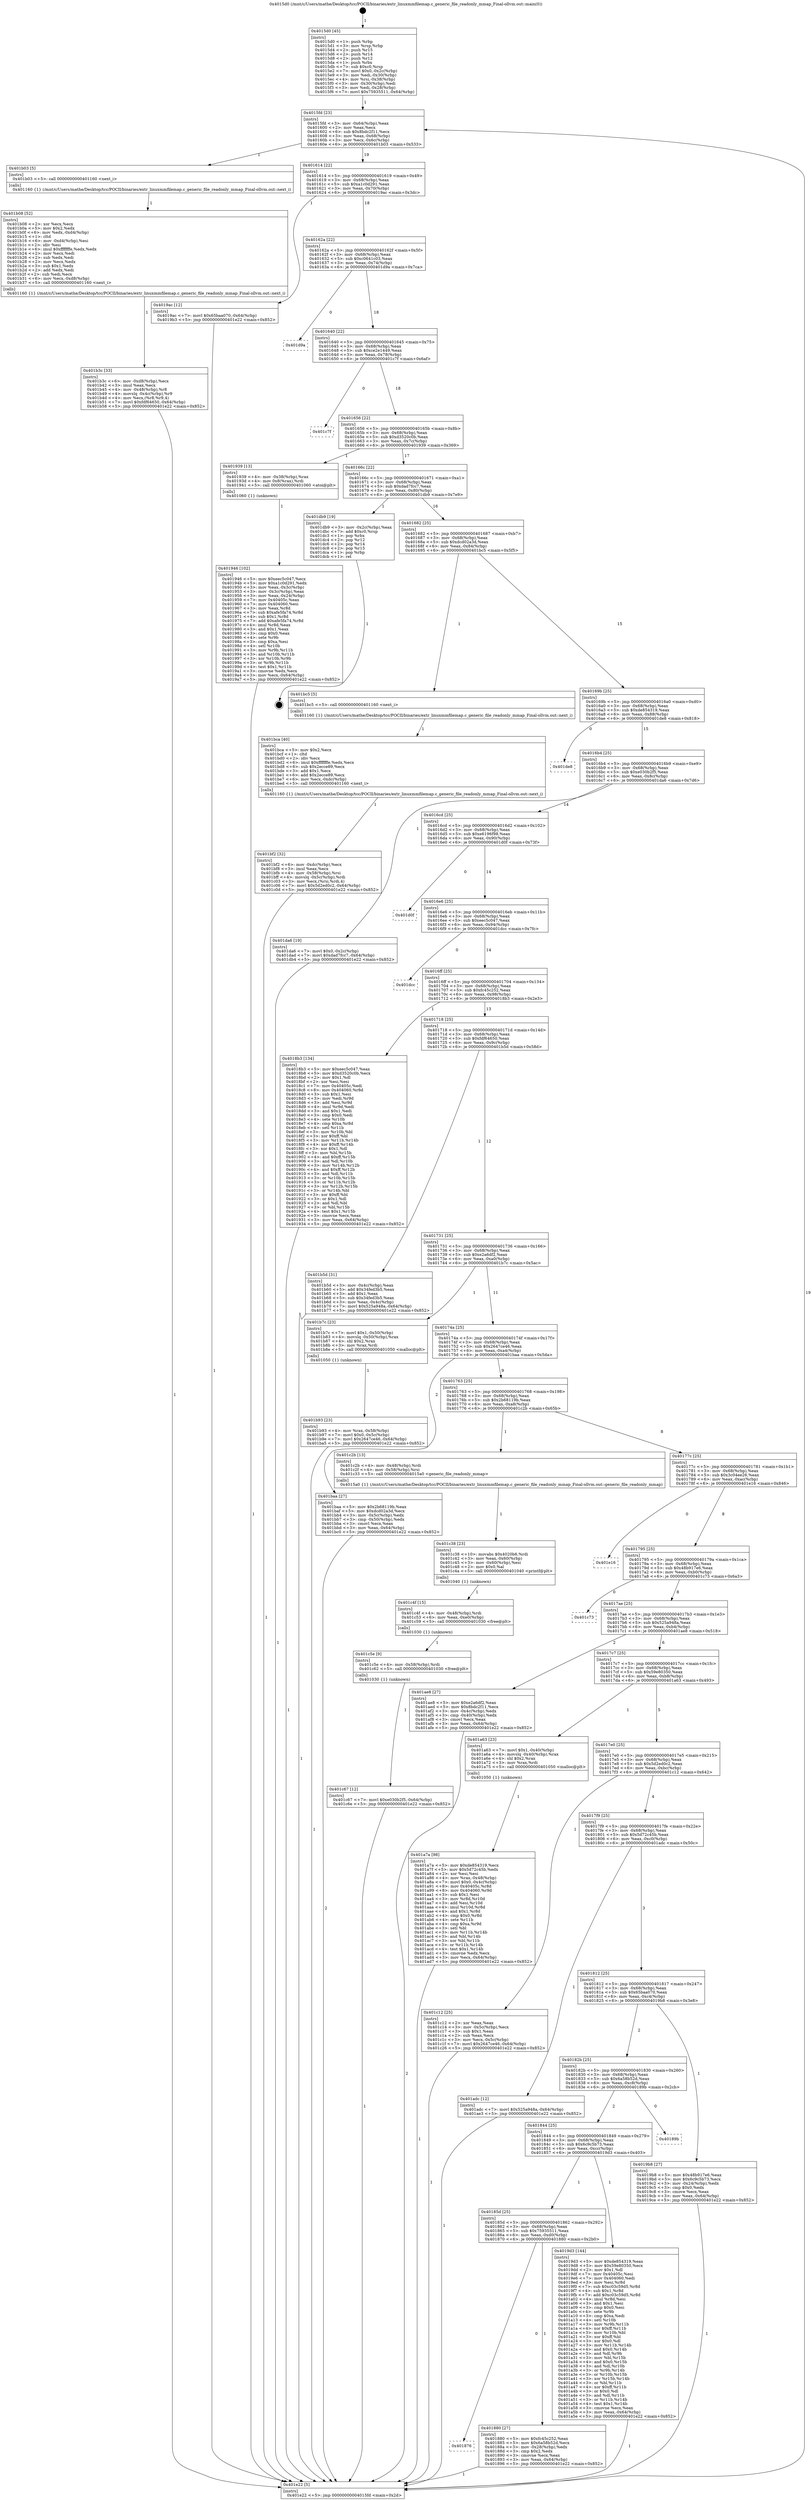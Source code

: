 digraph "0x4015d0" {
  label = "0x4015d0 (/mnt/c/Users/mathe/Desktop/tcc/POCII/binaries/extr_linuxmmfilemap.c_generic_file_readonly_mmap_Final-ollvm.out::main(0))"
  labelloc = "t"
  node[shape=record]

  Entry [label="",width=0.3,height=0.3,shape=circle,fillcolor=black,style=filled]
  "0x4015fd" [label="{
     0x4015fd [23]\l
     | [instrs]\l
     &nbsp;&nbsp;0x4015fd \<+3\>: mov -0x64(%rbp),%eax\l
     &nbsp;&nbsp;0x401600 \<+2\>: mov %eax,%ecx\l
     &nbsp;&nbsp;0x401602 \<+6\>: sub $0x8bdc2f11,%ecx\l
     &nbsp;&nbsp;0x401608 \<+3\>: mov %eax,-0x68(%rbp)\l
     &nbsp;&nbsp;0x40160b \<+3\>: mov %ecx,-0x6c(%rbp)\l
     &nbsp;&nbsp;0x40160e \<+6\>: je 0000000000401b03 \<main+0x533\>\l
  }"]
  "0x401b03" [label="{
     0x401b03 [5]\l
     | [instrs]\l
     &nbsp;&nbsp;0x401b03 \<+5\>: call 0000000000401160 \<next_i\>\l
     | [calls]\l
     &nbsp;&nbsp;0x401160 \{1\} (/mnt/c/Users/mathe/Desktop/tcc/POCII/binaries/extr_linuxmmfilemap.c_generic_file_readonly_mmap_Final-ollvm.out::next_i)\l
  }"]
  "0x401614" [label="{
     0x401614 [22]\l
     | [instrs]\l
     &nbsp;&nbsp;0x401614 \<+5\>: jmp 0000000000401619 \<main+0x49\>\l
     &nbsp;&nbsp;0x401619 \<+3\>: mov -0x68(%rbp),%eax\l
     &nbsp;&nbsp;0x40161c \<+5\>: sub $0xa1c0d291,%eax\l
     &nbsp;&nbsp;0x401621 \<+3\>: mov %eax,-0x70(%rbp)\l
     &nbsp;&nbsp;0x401624 \<+6\>: je 00000000004019ac \<main+0x3dc\>\l
  }"]
  Exit [label="",width=0.3,height=0.3,shape=circle,fillcolor=black,style=filled,peripheries=2]
  "0x4019ac" [label="{
     0x4019ac [12]\l
     | [instrs]\l
     &nbsp;&nbsp;0x4019ac \<+7\>: movl $0x65baa070,-0x64(%rbp)\l
     &nbsp;&nbsp;0x4019b3 \<+5\>: jmp 0000000000401e22 \<main+0x852\>\l
  }"]
  "0x40162a" [label="{
     0x40162a [22]\l
     | [instrs]\l
     &nbsp;&nbsp;0x40162a \<+5\>: jmp 000000000040162f \<main+0x5f\>\l
     &nbsp;&nbsp;0x40162f \<+3\>: mov -0x68(%rbp),%eax\l
     &nbsp;&nbsp;0x401632 \<+5\>: sub $0xc0641c03,%eax\l
     &nbsp;&nbsp;0x401637 \<+3\>: mov %eax,-0x74(%rbp)\l
     &nbsp;&nbsp;0x40163a \<+6\>: je 0000000000401d9a \<main+0x7ca\>\l
  }"]
  "0x401c67" [label="{
     0x401c67 [12]\l
     | [instrs]\l
     &nbsp;&nbsp;0x401c67 \<+7\>: movl $0xe030b2f5,-0x64(%rbp)\l
     &nbsp;&nbsp;0x401c6e \<+5\>: jmp 0000000000401e22 \<main+0x852\>\l
  }"]
  "0x401d9a" [label="{
     0x401d9a\l
  }", style=dashed]
  "0x401640" [label="{
     0x401640 [22]\l
     | [instrs]\l
     &nbsp;&nbsp;0x401640 \<+5\>: jmp 0000000000401645 \<main+0x75\>\l
     &nbsp;&nbsp;0x401645 \<+3\>: mov -0x68(%rbp),%eax\l
     &nbsp;&nbsp;0x401648 \<+5\>: sub $0xce2e1449,%eax\l
     &nbsp;&nbsp;0x40164d \<+3\>: mov %eax,-0x78(%rbp)\l
     &nbsp;&nbsp;0x401650 \<+6\>: je 0000000000401c7f \<main+0x6af\>\l
  }"]
  "0x401c5e" [label="{
     0x401c5e [9]\l
     | [instrs]\l
     &nbsp;&nbsp;0x401c5e \<+4\>: mov -0x58(%rbp),%rdi\l
     &nbsp;&nbsp;0x401c62 \<+5\>: call 0000000000401030 \<free@plt\>\l
     | [calls]\l
     &nbsp;&nbsp;0x401030 \{1\} (unknown)\l
  }"]
  "0x401c7f" [label="{
     0x401c7f\l
  }", style=dashed]
  "0x401656" [label="{
     0x401656 [22]\l
     | [instrs]\l
     &nbsp;&nbsp;0x401656 \<+5\>: jmp 000000000040165b \<main+0x8b\>\l
     &nbsp;&nbsp;0x40165b \<+3\>: mov -0x68(%rbp),%eax\l
     &nbsp;&nbsp;0x40165e \<+5\>: sub $0xd3520c0b,%eax\l
     &nbsp;&nbsp;0x401663 \<+3\>: mov %eax,-0x7c(%rbp)\l
     &nbsp;&nbsp;0x401666 \<+6\>: je 0000000000401939 \<main+0x369\>\l
  }"]
  "0x401c4f" [label="{
     0x401c4f [15]\l
     | [instrs]\l
     &nbsp;&nbsp;0x401c4f \<+4\>: mov -0x48(%rbp),%rdi\l
     &nbsp;&nbsp;0x401c53 \<+6\>: mov %eax,-0xe0(%rbp)\l
     &nbsp;&nbsp;0x401c59 \<+5\>: call 0000000000401030 \<free@plt\>\l
     | [calls]\l
     &nbsp;&nbsp;0x401030 \{1\} (unknown)\l
  }"]
  "0x401939" [label="{
     0x401939 [13]\l
     | [instrs]\l
     &nbsp;&nbsp;0x401939 \<+4\>: mov -0x38(%rbp),%rax\l
     &nbsp;&nbsp;0x40193d \<+4\>: mov 0x8(%rax),%rdi\l
     &nbsp;&nbsp;0x401941 \<+5\>: call 0000000000401060 \<atoi@plt\>\l
     | [calls]\l
     &nbsp;&nbsp;0x401060 \{1\} (unknown)\l
  }"]
  "0x40166c" [label="{
     0x40166c [22]\l
     | [instrs]\l
     &nbsp;&nbsp;0x40166c \<+5\>: jmp 0000000000401671 \<main+0xa1\>\l
     &nbsp;&nbsp;0x401671 \<+3\>: mov -0x68(%rbp),%eax\l
     &nbsp;&nbsp;0x401674 \<+5\>: sub $0xdad7fcc7,%eax\l
     &nbsp;&nbsp;0x401679 \<+3\>: mov %eax,-0x80(%rbp)\l
     &nbsp;&nbsp;0x40167c \<+6\>: je 0000000000401db9 \<main+0x7e9\>\l
  }"]
  "0x401c38" [label="{
     0x401c38 [23]\l
     | [instrs]\l
     &nbsp;&nbsp;0x401c38 \<+10\>: movabs $0x4020b6,%rdi\l
     &nbsp;&nbsp;0x401c42 \<+3\>: mov %eax,-0x60(%rbp)\l
     &nbsp;&nbsp;0x401c45 \<+3\>: mov -0x60(%rbp),%esi\l
     &nbsp;&nbsp;0x401c48 \<+2\>: mov $0x0,%al\l
     &nbsp;&nbsp;0x401c4a \<+5\>: call 0000000000401040 \<printf@plt\>\l
     | [calls]\l
     &nbsp;&nbsp;0x401040 \{1\} (unknown)\l
  }"]
  "0x401db9" [label="{
     0x401db9 [19]\l
     | [instrs]\l
     &nbsp;&nbsp;0x401db9 \<+3\>: mov -0x2c(%rbp),%eax\l
     &nbsp;&nbsp;0x401dbc \<+7\>: add $0xc0,%rsp\l
     &nbsp;&nbsp;0x401dc3 \<+1\>: pop %rbx\l
     &nbsp;&nbsp;0x401dc4 \<+2\>: pop %r12\l
     &nbsp;&nbsp;0x401dc6 \<+2\>: pop %r14\l
     &nbsp;&nbsp;0x401dc8 \<+2\>: pop %r15\l
     &nbsp;&nbsp;0x401dca \<+1\>: pop %rbp\l
     &nbsp;&nbsp;0x401dcb \<+1\>: ret\l
  }"]
  "0x401682" [label="{
     0x401682 [25]\l
     | [instrs]\l
     &nbsp;&nbsp;0x401682 \<+5\>: jmp 0000000000401687 \<main+0xb7\>\l
     &nbsp;&nbsp;0x401687 \<+3\>: mov -0x68(%rbp),%eax\l
     &nbsp;&nbsp;0x40168a \<+5\>: sub $0xdcd02a3d,%eax\l
     &nbsp;&nbsp;0x40168f \<+6\>: mov %eax,-0x84(%rbp)\l
     &nbsp;&nbsp;0x401695 \<+6\>: je 0000000000401bc5 \<main+0x5f5\>\l
  }"]
  "0x401bf2" [label="{
     0x401bf2 [32]\l
     | [instrs]\l
     &nbsp;&nbsp;0x401bf2 \<+6\>: mov -0xdc(%rbp),%ecx\l
     &nbsp;&nbsp;0x401bf8 \<+3\>: imul %eax,%ecx\l
     &nbsp;&nbsp;0x401bfb \<+4\>: mov -0x58(%rbp),%rsi\l
     &nbsp;&nbsp;0x401bff \<+4\>: movslq -0x5c(%rbp),%rdi\l
     &nbsp;&nbsp;0x401c03 \<+3\>: mov %ecx,(%rsi,%rdi,4)\l
     &nbsp;&nbsp;0x401c06 \<+7\>: movl $0x5d2ed0c2,-0x64(%rbp)\l
     &nbsp;&nbsp;0x401c0d \<+5\>: jmp 0000000000401e22 \<main+0x852\>\l
  }"]
  "0x401bc5" [label="{
     0x401bc5 [5]\l
     | [instrs]\l
     &nbsp;&nbsp;0x401bc5 \<+5\>: call 0000000000401160 \<next_i\>\l
     | [calls]\l
     &nbsp;&nbsp;0x401160 \{1\} (/mnt/c/Users/mathe/Desktop/tcc/POCII/binaries/extr_linuxmmfilemap.c_generic_file_readonly_mmap_Final-ollvm.out::next_i)\l
  }"]
  "0x40169b" [label="{
     0x40169b [25]\l
     | [instrs]\l
     &nbsp;&nbsp;0x40169b \<+5\>: jmp 00000000004016a0 \<main+0xd0\>\l
     &nbsp;&nbsp;0x4016a0 \<+3\>: mov -0x68(%rbp),%eax\l
     &nbsp;&nbsp;0x4016a3 \<+5\>: sub $0xde854319,%eax\l
     &nbsp;&nbsp;0x4016a8 \<+6\>: mov %eax,-0x88(%rbp)\l
     &nbsp;&nbsp;0x4016ae \<+6\>: je 0000000000401de8 \<main+0x818\>\l
  }"]
  "0x401bca" [label="{
     0x401bca [40]\l
     | [instrs]\l
     &nbsp;&nbsp;0x401bca \<+5\>: mov $0x2,%ecx\l
     &nbsp;&nbsp;0x401bcf \<+1\>: cltd\l
     &nbsp;&nbsp;0x401bd0 \<+2\>: idiv %ecx\l
     &nbsp;&nbsp;0x401bd2 \<+6\>: imul $0xfffffffe,%edx,%ecx\l
     &nbsp;&nbsp;0x401bd8 \<+6\>: sub $0x2ecce89,%ecx\l
     &nbsp;&nbsp;0x401bde \<+3\>: add $0x1,%ecx\l
     &nbsp;&nbsp;0x401be1 \<+6\>: add $0x2ecce89,%ecx\l
     &nbsp;&nbsp;0x401be7 \<+6\>: mov %ecx,-0xdc(%rbp)\l
     &nbsp;&nbsp;0x401bed \<+5\>: call 0000000000401160 \<next_i\>\l
     | [calls]\l
     &nbsp;&nbsp;0x401160 \{1\} (/mnt/c/Users/mathe/Desktop/tcc/POCII/binaries/extr_linuxmmfilemap.c_generic_file_readonly_mmap_Final-ollvm.out::next_i)\l
  }"]
  "0x401de8" [label="{
     0x401de8\l
  }", style=dashed]
  "0x4016b4" [label="{
     0x4016b4 [25]\l
     | [instrs]\l
     &nbsp;&nbsp;0x4016b4 \<+5\>: jmp 00000000004016b9 \<main+0xe9\>\l
     &nbsp;&nbsp;0x4016b9 \<+3\>: mov -0x68(%rbp),%eax\l
     &nbsp;&nbsp;0x4016bc \<+5\>: sub $0xe030b2f5,%eax\l
     &nbsp;&nbsp;0x4016c1 \<+6\>: mov %eax,-0x8c(%rbp)\l
     &nbsp;&nbsp;0x4016c7 \<+6\>: je 0000000000401da6 \<main+0x7d6\>\l
  }"]
  "0x401b93" [label="{
     0x401b93 [23]\l
     | [instrs]\l
     &nbsp;&nbsp;0x401b93 \<+4\>: mov %rax,-0x58(%rbp)\l
     &nbsp;&nbsp;0x401b97 \<+7\>: movl $0x0,-0x5c(%rbp)\l
     &nbsp;&nbsp;0x401b9e \<+7\>: movl $0x2647ce46,-0x64(%rbp)\l
     &nbsp;&nbsp;0x401ba5 \<+5\>: jmp 0000000000401e22 \<main+0x852\>\l
  }"]
  "0x401da6" [label="{
     0x401da6 [19]\l
     | [instrs]\l
     &nbsp;&nbsp;0x401da6 \<+7\>: movl $0x0,-0x2c(%rbp)\l
     &nbsp;&nbsp;0x401dad \<+7\>: movl $0xdad7fcc7,-0x64(%rbp)\l
     &nbsp;&nbsp;0x401db4 \<+5\>: jmp 0000000000401e22 \<main+0x852\>\l
  }"]
  "0x4016cd" [label="{
     0x4016cd [25]\l
     | [instrs]\l
     &nbsp;&nbsp;0x4016cd \<+5\>: jmp 00000000004016d2 \<main+0x102\>\l
     &nbsp;&nbsp;0x4016d2 \<+3\>: mov -0x68(%rbp),%eax\l
     &nbsp;&nbsp;0x4016d5 \<+5\>: sub $0xe6196f98,%eax\l
     &nbsp;&nbsp;0x4016da \<+6\>: mov %eax,-0x90(%rbp)\l
     &nbsp;&nbsp;0x4016e0 \<+6\>: je 0000000000401d0f \<main+0x73f\>\l
  }"]
  "0x401b3c" [label="{
     0x401b3c [33]\l
     | [instrs]\l
     &nbsp;&nbsp;0x401b3c \<+6\>: mov -0xd8(%rbp),%ecx\l
     &nbsp;&nbsp;0x401b42 \<+3\>: imul %eax,%ecx\l
     &nbsp;&nbsp;0x401b45 \<+4\>: mov -0x48(%rbp),%r8\l
     &nbsp;&nbsp;0x401b49 \<+4\>: movslq -0x4c(%rbp),%r9\l
     &nbsp;&nbsp;0x401b4d \<+4\>: mov %ecx,(%r8,%r9,4)\l
     &nbsp;&nbsp;0x401b51 \<+7\>: movl $0xfdf64650,-0x64(%rbp)\l
     &nbsp;&nbsp;0x401b58 \<+5\>: jmp 0000000000401e22 \<main+0x852\>\l
  }"]
  "0x401d0f" [label="{
     0x401d0f\l
  }", style=dashed]
  "0x4016e6" [label="{
     0x4016e6 [25]\l
     | [instrs]\l
     &nbsp;&nbsp;0x4016e6 \<+5\>: jmp 00000000004016eb \<main+0x11b\>\l
     &nbsp;&nbsp;0x4016eb \<+3\>: mov -0x68(%rbp),%eax\l
     &nbsp;&nbsp;0x4016ee \<+5\>: sub $0xeec5c047,%eax\l
     &nbsp;&nbsp;0x4016f3 \<+6\>: mov %eax,-0x94(%rbp)\l
     &nbsp;&nbsp;0x4016f9 \<+6\>: je 0000000000401dcc \<main+0x7fc\>\l
  }"]
  "0x401b08" [label="{
     0x401b08 [52]\l
     | [instrs]\l
     &nbsp;&nbsp;0x401b08 \<+2\>: xor %ecx,%ecx\l
     &nbsp;&nbsp;0x401b0a \<+5\>: mov $0x2,%edx\l
     &nbsp;&nbsp;0x401b0f \<+6\>: mov %edx,-0xd4(%rbp)\l
     &nbsp;&nbsp;0x401b15 \<+1\>: cltd\l
     &nbsp;&nbsp;0x401b16 \<+6\>: mov -0xd4(%rbp),%esi\l
     &nbsp;&nbsp;0x401b1c \<+2\>: idiv %esi\l
     &nbsp;&nbsp;0x401b1e \<+6\>: imul $0xfffffffe,%edx,%edx\l
     &nbsp;&nbsp;0x401b24 \<+2\>: mov %ecx,%edi\l
     &nbsp;&nbsp;0x401b26 \<+2\>: sub %edx,%edi\l
     &nbsp;&nbsp;0x401b28 \<+2\>: mov %ecx,%edx\l
     &nbsp;&nbsp;0x401b2a \<+3\>: sub $0x1,%edx\l
     &nbsp;&nbsp;0x401b2d \<+2\>: add %edx,%edi\l
     &nbsp;&nbsp;0x401b2f \<+2\>: sub %edi,%ecx\l
     &nbsp;&nbsp;0x401b31 \<+6\>: mov %ecx,-0xd8(%rbp)\l
     &nbsp;&nbsp;0x401b37 \<+5\>: call 0000000000401160 \<next_i\>\l
     | [calls]\l
     &nbsp;&nbsp;0x401160 \{1\} (/mnt/c/Users/mathe/Desktop/tcc/POCII/binaries/extr_linuxmmfilemap.c_generic_file_readonly_mmap_Final-ollvm.out::next_i)\l
  }"]
  "0x401dcc" [label="{
     0x401dcc\l
  }", style=dashed]
  "0x4016ff" [label="{
     0x4016ff [25]\l
     | [instrs]\l
     &nbsp;&nbsp;0x4016ff \<+5\>: jmp 0000000000401704 \<main+0x134\>\l
     &nbsp;&nbsp;0x401704 \<+3\>: mov -0x68(%rbp),%eax\l
     &nbsp;&nbsp;0x401707 \<+5\>: sub $0xfc45c252,%eax\l
     &nbsp;&nbsp;0x40170c \<+6\>: mov %eax,-0x98(%rbp)\l
     &nbsp;&nbsp;0x401712 \<+6\>: je 00000000004018b3 \<main+0x2e3\>\l
  }"]
  "0x401a7a" [label="{
     0x401a7a [98]\l
     | [instrs]\l
     &nbsp;&nbsp;0x401a7a \<+5\>: mov $0xde854319,%ecx\l
     &nbsp;&nbsp;0x401a7f \<+5\>: mov $0x5d72c45b,%edx\l
     &nbsp;&nbsp;0x401a84 \<+2\>: xor %esi,%esi\l
     &nbsp;&nbsp;0x401a86 \<+4\>: mov %rax,-0x48(%rbp)\l
     &nbsp;&nbsp;0x401a8a \<+7\>: movl $0x0,-0x4c(%rbp)\l
     &nbsp;&nbsp;0x401a91 \<+8\>: mov 0x40405c,%r8d\l
     &nbsp;&nbsp;0x401a99 \<+8\>: mov 0x404060,%r9d\l
     &nbsp;&nbsp;0x401aa1 \<+3\>: sub $0x1,%esi\l
     &nbsp;&nbsp;0x401aa4 \<+3\>: mov %r8d,%r10d\l
     &nbsp;&nbsp;0x401aa7 \<+3\>: add %esi,%r10d\l
     &nbsp;&nbsp;0x401aaa \<+4\>: imul %r10d,%r8d\l
     &nbsp;&nbsp;0x401aae \<+4\>: and $0x1,%r8d\l
     &nbsp;&nbsp;0x401ab2 \<+4\>: cmp $0x0,%r8d\l
     &nbsp;&nbsp;0x401ab6 \<+4\>: sete %r11b\l
     &nbsp;&nbsp;0x401aba \<+4\>: cmp $0xa,%r9d\l
     &nbsp;&nbsp;0x401abe \<+3\>: setl %bl\l
     &nbsp;&nbsp;0x401ac1 \<+3\>: mov %r11b,%r14b\l
     &nbsp;&nbsp;0x401ac4 \<+3\>: and %bl,%r14b\l
     &nbsp;&nbsp;0x401ac7 \<+3\>: xor %bl,%r11b\l
     &nbsp;&nbsp;0x401aca \<+3\>: or %r11b,%r14b\l
     &nbsp;&nbsp;0x401acd \<+4\>: test $0x1,%r14b\l
     &nbsp;&nbsp;0x401ad1 \<+3\>: cmovne %edx,%ecx\l
     &nbsp;&nbsp;0x401ad4 \<+3\>: mov %ecx,-0x64(%rbp)\l
     &nbsp;&nbsp;0x401ad7 \<+5\>: jmp 0000000000401e22 \<main+0x852\>\l
  }"]
  "0x4018b3" [label="{
     0x4018b3 [134]\l
     | [instrs]\l
     &nbsp;&nbsp;0x4018b3 \<+5\>: mov $0xeec5c047,%eax\l
     &nbsp;&nbsp;0x4018b8 \<+5\>: mov $0xd3520c0b,%ecx\l
     &nbsp;&nbsp;0x4018bd \<+2\>: mov $0x1,%dl\l
     &nbsp;&nbsp;0x4018bf \<+2\>: xor %esi,%esi\l
     &nbsp;&nbsp;0x4018c1 \<+7\>: mov 0x40405c,%edi\l
     &nbsp;&nbsp;0x4018c8 \<+8\>: mov 0x404060,%r8d\l
     &nbsp;&nbsp;0x4018d0 \<+3\>: sub $0x1,%esi\l
     &nbsp;&nbsp;0x4018d3 \<+3\>: mov %edi,%r9d\l
     &nbsp;&nbsp;0x4018d6 \<+3\>: add %esi,%r9d\l
     &nbsp;&nbsp;0x4018d9 \<+4\>: imul %r9d,%edi\l
     &nbsp;&nbsp;0x4018dd \<+3\>: and $0x1,%edi\l
     &nbsp;&nbsp;0x4018e0 \<+3\>: cmp $0x0,%edi\l
     &nbsp;&nbsp;0x4018e3 \<+4\>: sete %r10b\l
     &nbsp;&nbsp;0x4018e7 \<+4\>: cmp $0xa,%r8d\l
     &nbsp;&nbsp;0x4018eb \<+4\>: setl %r11b\l
     &nbsp;&nbsp;0x4018ef \<+3\>: mov %r10b,%bl\l
     &nbsp;&nbsp;0x4018f2 \<+3\>: xor $0xff,%bl\l
     &nbsp;&nbsp;0x4018f5 \<+3\>: mov %r11b,%r14b\l
     &nbsp;&nbsp;0x4018f8 \<+4\>: xor $0xff,%r14b\l
     &nbsp;&nbsp;0x4018fc \<+3\>: xor $0x1,%dl\l
     &nbsp;&nbsp;0x4018ff \<+3\>: mov %bl,%r15b\l
     &nbsp;&nbsp;0x401902 \<+4\>: and $0xff,%r15b\l
     &nbsp;&nbsp;0x401906 \<+3\>: and %dl,%r10b\l
     &nbsp;&nbsp;0x401909 \<+3\>: mov %r14b,%r12b\l
     &nbsp;&nbsp;0x40190c \<+4\>: and $0xff,%r12b\l
     &nbsp;&nbsp;0x401910 \<+3\>: and %dl,%r11b\l
     &nbsp;&nbsp;0x401913 \<+3\>: or %r10b,%r15b\l
     &nbsp;&nbsp;0x401916 \<+3\>: or %r11b,%r12b\l
     &nbsp;&nbsp;0x401919 \<+3\>: xor %r12b,%r15b\l
     &nbsp;&nbsp;0x40191c \<+3\>: or %r14b,%bl\l
     &nbsp;&nbsp;0x40191f \<+3\>: xor $0xff,%bl\l
     &nbsp;&nbsp;0x401922 \<+3\>: or $0x1,%dl\l
     &nbsp;&nbsp;0x401925 \<+2\>: and %dl,%bl\l
     &nbsp;&nbsp;0x401927 \<+3\>: or %bl,%r15b\l
     &nbsp;&nbsp;0x40192a \<+4\>: test $0x1,%r15b\l
     &nbsp;&nbsp;0x40192e \<+3\>: cmovne %ecx,%eax\l
     &nbsp;&nbsp;0x401931 \<+3\>: mov %eax,-0x64(%rbp)\l
     &nbsp;&nbsp;0x401934 \<+5\>: jmp 0000000000401e22 \<main+0x852\>\l
  }"]
  "0x401718" [label="{
     0x401718 [25]\l
     | [instrs]\l
     &nbsp;&nbsp;0x401718 \<+5\>: jmp 000000000040171d \<main+0x14d\>\l
     &nbsp;&nbsp;0x40171d \<+3\>: mov -0x68(%rbp),%eax\l
     &nbsp;&nbsp;0x401720 \<+5\>: sub $0xfdf64650,%eax\l
     &nbsp;&nbsp;0x401725 \<+6\>: mov %eax,-0x9c(%rbp)\l
     &nbsp;&nbsp;0x40172b \<+6\>: je 0000000000401b5d \<main+0x58d\>\l
  }"]
  "0x401946" [label="{
     0x401946 [102]\l
     | [instrs]\l
     &nbsp;&nbsp;0x401946 \<+5\>: mov $0xeec5c047,%ecx\l
     &nbsp;&nbsp;0x40194b \<+5\>: mov $0xa1c0d291,%edx\l
     &nbsp;&nbsp;0x401950 \<+3\>: mov %eax,-0x3c(%rbp)\l
     &nbsp;&nbsp;0x401953 \<+3\>: mov -0x3c(%rbp),%eax\l
     &nbsp;&nbsp;0x401956 \<+3\>: mov %eax,-0x24(%rbp)\l
     &nbsp;&nbsp;0x401959 \<+7\>: mov 0x40405c,%eax\l
     &nbsp;&nbsp;0x401960 \<+7\>: mov 0x404060,%esi\l
     &nbsp;&nbsp;0x401967 \<+3\>: mov %eax,%r8d\l
     &nbsp;&nbsp;0x40196a \<+7\>: sub $0xafe5fa74,%r8d\l
     &nbsp;&nbsp;0x401971 \<+4\>: sub $0x1,%r8d\l
     &nbsp;&nbsp;0x401975 \<+7\>: add $0xafe5fa74,%r8d\l
     &nbsp;&nbsp;0x40197c \<+4\>: imul %r8d,%eax\l
     &nbsp;&nbsp;0x401980 \<+3\>: and $0x1,%eax\l
     &nbsp;&nbsp;0x401983 \<+3\>: cmp $0x0,%eax\l
     &nbsp;&nbsp;0x401986 \<+4\>: sete %r9b\l
     &nbsp;&nbsp;0x40198a \<+3\>: cmp $0xa,%esi\l
     &nbsp;&nbsp;0x40198d \<+4\>: setl %r10b\l
     &nbsp;&nbsp;0x401991 \<+3\>: mov %r9b,%r11b\l
     &nbsp;&nbsp;0x401994 \<+3\>: and %r10b,%r11b\l
     &nbsp;&nbsp;0x401997 \<+3\>: xor %r10b,%r9b\l
     &nbsp;&nbsp;0x40199a \<+3\>: or %r9b,%r11b\l
     &nbsp;&nbsp;0x40199d \<+4\>: test $0x1,%r11b\l
     &nbsp;&nbsp;0x4019a1 \<+3\>: cmovne %edx,%ecx\l
     &nbsp;&nbsp;0x4019a4 \<+3\>: mov %ecx,-0x64(%rbp)\l
     &nbsp;&nbsp;0x4019a7 \<+5\>: jmp 0000000000401e22 \<main+0x852\>\l
  }"]
  "0x401b5d" [label="{
     0x401b5d [31]\l
     | [instrs]\l
     &nbsp;&nbsp;0x401b5d \<+3\>: mov -0x4c(%rbp),%eax\l
     &nbsp;&nbsp;0x401b60 \<+5\>: add $0x34fed3b5,%eax\l
     &nbsp;&nbsp;0x401b65 \<+3\>: add $0x1,%eax\l
     &nbsp;&nbsp;0x401b68 \<+5\>: sub $0x34fed3b5,%eax\l
     &nbsp;&nbsp;0x401b6d \<+3\>: mov %eax,-0x4c(%rbp)\l
     &nbsp;&nbsp;0x401b70 \<+7\>: movl $0x525a948a,-0x64(%rbp)\l
     &nbsp;&nbsp;0x401b77 \<+5\>: jmp 0000000000401e22 \<main+0x852\>\l
  }"]
  "0x401731" [label="{
     0x401731 [25]\l
     | [instrs]\l
     &nbsp;&nbsp;0x401731 \<+5\>: jmp 0000000000401736 \<main+0x166\>\l
     &nbsp;&nbsp;0x401736 \<+3\>: mov -0x68(%rbp),%eax\l
     &nbsp;&nbsp;0x401739 \<+5\>: sub $0xe2a6df2,%eax\l
     &nbsp;&nbsp;0x40173e \<+6\>: mov %eax,-0xa0(%rbp)\l
     &nbsp;&nbsp;0x401744 \<+6\>: je 0000000000401b7c \<main+0x5ac\>\l
  }"]
  "0x4015d0" [label="{
     0x4015d0 [45]\l
     | [instrs]\l
     &nbsp;&nbsp;0x4015d0 \<+1\>: push %rbp\l
     &nbsp;&nbsp;0x4015d1 \<+3\>: mov %rsp,%rbp\l
     &nbsp;&nbsp;0x4015d4 \<+2\>: push %r15\l
     &nbsp;&nbsp;0x4015d6 \<+2\>: push %r14\l
     &nbsp;&nbsp;0x4015d8 \<+2\>: push %r12\l
     &nbsp;&nbsp;0x4015da \<+1\>: push %rbx\l
     &nbsp;&nbsp;0x4015db \<+7\>: sub $0xc0,%rsp\l
     &nbsp;&nbsp;0x4015e2 \<+7\>: movl $0x0,-0x2c(%rbp)\l
     &nbsp;&nbsp;0x4015e9 \<+3\>: mov %edi,-0x30(%rbp)\l
     &nbsp;&nbsp;0x4015ec \<+4\>: mov %rsi,-0x38(%rbp)\l
     &nbsp;&nbsp;0x4015f0 \<+3\>: mov -0x30(%rbp),%edi\l
     &nbsp;&nbsp;0x4015f3 \<+3\>: mov %edi,-0x28(%rbp)\l
     &nbsp;&nbsp;0x4015f6 \<+7\>: movl $0x75935511,-0x64(%rbp)\l
  }"]
  "0x401b7c" [label="{
     0x401b7c [23]\l
     | [instrs]\l
     &nbsp;&nbsp;0x401b7c \<+7\>: movl $0x1,-0x50(%rbp)\l
     &nbsp;&nbsp;0x401b83 \<+4\>: movslq -0x50(%rbp),%rax\l
     &nbsp;&nbsp;0x401b87 \<+4\>: shl $0x2,%rax\l
     &nbsp;&nbsp;0x401b8b \<+3\>: mov %rax,%rdi\l
     &nbsp;&nbsp;0x401b8e \<+5\>: call 0000000000401050 \<malloc@plt\>\l
     | [calls]\l
     &nbsp;&nbsp;0x401050 \{1\} (unknown)\l
  }"]
  "0x40174a" [label="{
     0x40174a [25]\l
     | [instrs]\l
     &nbsp;&nbsp;0x40174a \<+5\>: jmp 000000000040174f \<main+0x17f\>\l
     &nbsp;&nbsp;0x40174f \<+3\>: mov -0x68(%rbp),%eax\l
     &nbsp;&nbsp;0x401752 \<+5\>: sub $0x2647ce46,%eax\l
     &nbsp;&nbsp;0x401757 \<+6\>: mov %eax,-0xa4(%rbp)\l
     &nbsp;&nbsp;0x40175d \<+6\>: je 0000000000401baa \<main+0x5da\>\l
  }"]
  "0x401e22" [label="{
     0x401e22 [5]\l
     | [instrs]\l
     &nbsp;&nbsp;0x401e22 \<+5\>: jmp 00000000004015fd \<main+0x2d\>\l
  }"]
  "0x401baa" [label="{
     0x401baa [27]\l
     | [instrs]\l
     &nbsp;&nbsp;0x401baa \<+5\>: mov $0x2b68119b,%eax\l
     &nbsp;&nbsp;0x401baf \<+5\>: mov $0xdcd02a3d,%ecx\l
     &nbsp;&nbsp;0x401bb4 \<+3\>: mov -0x5c(%rbp),%edx\l
     &nbsp;&nbsp;0x401bb7 \<+3\>: cmp -0x50(%rbp),%edx\l
     &nbsp;&nbsp;0x401bba \<+3\>: cmovl %ecx,%eax\l
     &nbsp;&nbsp;0x401bbd \<+3\>: mov %eax,-0x64(%rbp)\l
     &nbsp;&nbsp;0x401bc0 \<+5\>: jmp 0000000000401e22 \<main+0x852\>\l
  }"]
  "0x401763" [label="{
     0x401763 [25]\l
     | [instrs]\l
     &nbsp;&nbsp;0x401763 \<+5\>: jmp 0000000000401768 \<main+0x198\>\l
     &nbsp;&nbsp;0x401768 \<+3\>: mov -0x68(%rbp),%eax\l
     &nbsp;&nbsp;0x40176b \<+5\>: sub $0x2b68119b,%eax\l
     &nbsp;&nbsp;0x401770 \<+6\>: mov %eax,-0xa8(%rbp)\l
     &nbsp;&nbsp;0x401776 \<+6\>: je 0000000000401c2b \<main+0x65b\>\l
  }"]
  "0x401876" [label="{
     0x401876\l
  }", style=dashed]
  "0x401c2b" [label="{
     0x401c2b [13]\l
     | [instrs]\l
     &nbsp;&nbsp;0x401c2b \<+4\>: mov -0x48(%rbp),%rdi\l
     &nbsp;&nbsp;0x401c2f \<+4\>: mov -0x58(%rbp),%rsi\l
     &nbsp;&nbsp;0x401c33 \<+5\>: call 00000000004015a0 \<generic_file_readonly_mmap\>\l
     | [calls]\l
     &nbsp;&nbsp;0x4015a0 \{1\} (/mnt/c/Users/mathe/Desktop/tcc/POCII/binaries/extr_linuxmmfilemap.c_generic_file_readonly_mmap_Final-ollvm.out::generic_file_readonly_mmap)\l
  }"]
  "0x40177c" [label="{
     0x40177c [25]\l
     | [instrs]\l
     &nbsp;&nbsp;0x40177c \<+5\>: jmp 0000000000401781 \<main+0x1b1\>\l
     &nbsp;&nbsp;0x401781 \<+3\>: mov -0x68(%rbp),%eax\l
     &nbsp;&nbsp;0x401784 \<+5\>: sub $0x3c04ee26,%eax\l
     &nbsp;&nbsp;0x401789 \<+6\>: mov %eax,-0xac(%rbp)\l
     &nbsp;&nbsp;0x40178f \<+6\>: je 0000000000401e16 \<main+0x846\>\l
  }"]
  "0x401880" [label="{
     0x401880 [27]\l
     | [instrs]\l
     &nbsp;&nbsp;0x401880 \<+5\>: mov $0xfc45c252,%eax\l
     &nbsp;&nbsp;0x401885 \<+5\>: mov $0x6a58b52d,%ecx\l
     &nbsp;&nbsp;0x40188a \<+3\>: mov -0x28(%rbp),%edx\l
     &nbsp;&nbsp;0x40188d \<+3\>: cmp $0x2,%edx\l
     &nbsp;&nbsp;0x401890 \<+3\>: cmovne %ecx,%eax\l
     &nbsp;&nbsp;0x401893 \<+3\>: mov %eax,-0x64(%rbp)\l
     &nbsp;&nbsp;0x401896 \<+5\>: jmp 0000000000401e22 \<main+0x852\>\l
  }"]
  "0x401e16" [label="{
     0x401e16\l
  }", style=dashed]
  "0x401795" [label="{
     0x401795 [25]\l
     | [instrs]\l
     &nbsp;&nbsp;0x401795 \<+5\>: jmp 000000000040179a \<main+0x1ca\>\l
     &nbsp;&nbsp;0x40179a \<+3\>: mov -0x68(%rbp),%eax\l
     &nbsp;&nbsp;0x40179d \<+5\>: sub $0x48b917e6,%eax\l
     &nbsp;&nbsp;0x4017a2 \<+6\>: mov %eax,-0xb0(%rbp)\l
     &nbsp;&nbsp;0x4017a8 \<+6\>: je 0000000000401c73 \<main+0x6a3\>\l
  }"]
  "0x40185d" [label="{
     0x40185d [25]\l
     | [instrs]\l
     &nbsp;&nbsp;0x40185d \<+5\>: jmp 0000000000401862 \<main+0x292\>\l
     &nbsp;&nbsp;0x401862 \<+3\>: mov -0x68(%rbp),%eax\l
     &nbsp;&nbsp;0x401865 \<+5\>: sub $0x75935511,%eax\l
     &nbsp;&nbsp;0x40186a \<+6\>: mov %eax,-0xd0(%rbp)\l
     &nbsp;&nbsp;0x401870 \<+6\>: je 0000000000401880 \<main+0x2b0\>\l
  }"]
  "0x401c73" [label="{
     0x401c73\l
  }", style=dashed]
  "0x4017ae" [label="{
     0x4017ae [25]\l
     | [instrs]\l
     &nbsp;&nbsp;0x4017ae \<+5\>: jmp 00000000004017b3 \<main+0x1e3\>\l
     &nbsp;&nbsp;0x4017b3 \<+3\>: mov -0x68(%rbp),%eax\l
     &nbsp;&nbsp;0x4017b6 \<+5\>: sub $0x525a948a,%eax\l
     &nbsp;&nbsp;0x4017bb \<+6\>: mov %eax,-0xb4(%rbp)\l
     &nbsp;&nbsp;0x4017c1 \<+6\>: je 0000000000401ae8 \<main+0x518\>\l
  }"]
  "0x4019d3" [label="{
     0x4019d3 [144]\l
     | [instrs]\l
     &nbsp;&nbsp;0x4019d3 \<+5\>: mov $0xde854319,%eax\l
     &nbsp;&nbsp;0x4019d8 \<+5\>: mov $0x59e80350,%ecx\l
     &nbsp;&nbsp;0x4019dd \<+2\>: mov $0x1,%dl\l
     &nbsp;&nbsp;0x4019df \<+7\>: mov 0x40405c,%esi\l
     &nbsp;&nbsp;0x4019e6 \<+7\>: mov 0x404060,%edi\l
     &nbsp;&nbsp;0x4019ed \<+3\>: mov %esi,%r8d\l
     &nbsp;&nbsp;0x4019f0 \<+7\>: sub $0xc03c59d5,%r8d\l
     &nbsp;&nbsp;0x4019f7 \<+4\>: sub $0x1,%r8d\l
     &nbsp;&nbsp;0x4019fb \<+7\>: add $0xc03c59d5,%r8d\l
     &nbsp;&nbsp;0x401a02 \<+4\>: imul %r8d,%esi\l
     &nbsp;&nbsp;0x401a06 \<+3\>: and $0x1,%esi\l
     &nbsp;&nbsp;0x401a09 \<+3\>: cmp $0x0,%esi\l
     &nbsp;&nbsp;0x401a0c \<+4\>: sete %r9b\l
     &nbsp;&nbsp;0x401a10 \<+3\>: cmp $0xa,%edi\l
     &nbsp;&nbsp;0x401a13 \<+4\>: setl %r10b\l
     &nbsp;&nbsp;0x401a17 \<+3\>: mov %r9b,%r11b\l
     &nbsp;&nbsp;0x401a1a \<+4\>: xor $0xff,%r11b\l
     &nbsp;&nbsp;0x401a1e \<+3\>: mov %r10b,%bl\l
     &nbsp;&nbsp;0x401a21 \<+3\>: xor $0xff,%bl\l
     &nbsp;&nbsp;0x401a24 \<+3\>: xor $0x0,%dl\l
     &nbsp;&nbsp;0x401a27 \<+3\>: mov %r11b,%r14b\l
     &nbsp;&nbsp;0x401a2a \<+4\>: and $0x0,%r14b\l
     &nbsp;&nbsp;0x401a2e \<+3\>: and %dl,%r9b\l
     &nbsp;&nbsp;0x401a31 \<+3\>: mov %bl,%r15b\l
     &nbsp;&nbsp;0x401a34 \<+4\>: and $0x0,%r15b\l
     &nbsp;&nbsp;0x401a38 \<+3\>: and %dl,%r10b\l
     &nbsp;&nbsp;0x401a3b \<+3\>: or %r9b,%r14b\l
     &nbsp;&nbsp;0x401a3e \<+3\>: or %r10b,%r15b\l
     &nbsp;&nbsp;0x401a41 \<+3\>: xor %r15b,%r14b\l
     &nbsp;&nbsp;0x401a44 \<+3\>: or %bl,%r11b\l
     &nbsp;&nbsp;0x401a47 \<+4\>: xor $0xff,%r11b\l
     &nbsp;&nbsp;0x401a4b \<+3\>: or $0x0,%dl\l
     &nbsp;&nbsp;0x401a4e \<+3\>: and %dl,%r11b\l
     &nbsp;&nbsp;0x401a51 \<+3\>: or %r11b,%r14b\l
     &nbsp;&nbsp;0x401a54 \<+4\>: test $0x1,%r14b\l
     &nbsp;&nbsp;0x401a58 \<+3\>: cmovne %ecx,%eax\l
     &nbsp;&nbsp;0x401a5b \<+3\>: mov %eax,-0x64(%rbp)\l
     &nbsp;&nbsp;0x401a5e \<+5\>: jmp 0000000000401e22 \<main+0x852\>\l
  }"]
  "0x401ae8" [label="{
     0x401ae8 [27]\l
     | [instrs]\l
     &nbsp;&nbsp;0x401ae8 \<+5\>: mov $0xe2a6df2,%eax\l
     &nbsp;&nbsp;0x401aed \<+5\>: mov $0x8bdc2f11,%ecx\l
     &nbsp;&nbsp;0x401af2 \<+3\>: mov -0x4c(%rbp),%edx\l
     &nbsp;&nbsp;0x401af5 \<+3\>: cmp -0x40(%rbp),%edx\l
     &nbsp;&nbsp;0x401af8 \<+3\>: cmovl %ecx,%eax\l
     &nbsp;&nbsp;0x401afb \<+3\>: mov %eax,-0x64(%rbp)\l
     &nbsp;&nbsp;0x401afe \<+5\>: jmp 0000000000401e22 \<main+0x852\>\l
  }"]
  "0x4017c7" [label="{
     0x4017c7 [25]\l
     | [instrs]\l
     &nbsp;&nbsp;0x4017c7 \<+5\>: jmp 00000000004017cc \<main+0x1fc\>\l
     &nbsp;&nbsp;0x4017cc \<+3\>: mov -0x68(%rbp),%eax\l
     &nbsp;&nbsp;0x4017cf \<+5\>: sub $0x59e80350,%eax\l
     &nbsp;&nbsp;0x4017d4 \<+6\>: mov %eax,-0xb8(%rbp)\l
     &nbsp;&nbsp;0x4017da \<+6\>: je 0000000000401a63 \<main+0x493\>\l
  }"]
  "0x401844" [label="{
     0x401844 [25]\l
     | [instrs]\l
     &nbsp;&nbsp;0x401844 \<+5\>: jmp 0000000000401849 \<main+0x279\>\l
     &nbsp;&nbsp;0x401849 \<+3\>: mov -0x68(%rbp),%eax\l
     &nbsp;&nbsp;0x40184c \<+5\>: sub $0x6c9c5b73,%eax\l
     &nbsp;&nbsp;0x401851 \<+6\>: mov %eax,-0xcc(%rbp)\l
     &nbsp;&nbsp;0x401857 \<+6\>: je 00000000004019d3 \<main+0x403\>\l
  }"]
  "0x401a63" [label="{
     0x401a63 [23]\l
     | [instrs]\l
     &nbsp;&nbsp;0x401a63 \<+7\>: movl $0x1,-0x40(%rbp)\l
     &nbsp;&nbsp;0x401a6a \<+4\>: movslq -0x40(%rbp),%rax\l
     &nbsp;&nbsp;0x401a6e \<+4\>: shl $0x2,%rax\l
     &nbsp;&nbsp;0x401a72 \<+3\>: mov %rax,%rdi\l
     &nbsp;&nbsp;0x401a75 \<+5\>: call 0000000000401050 \<malloc@plt\>\l
     | [calls]\l
     &nbsp;&nbsp;0x401050 \{1\} (unknown)\l
  }"]
  "0x4017e0" [label="{
     0x4017e0 [25]\l
     | [instrs]\l
     &nbsp;&nbsp;0x4017e0 \<+5\>: jmp 00000000004017e5 \<main+0x215\>\l
     &nbsp;&nbsp;0x4017e5 \<+3\>: mov -0x68(%rbp),%eax\l
     &nbsp;&nbsp;0x4017e8 \<+5\>: sub $0x5d2ed0c2,%eax\l
     &nbsp;&nbsp;0x4017ed \<+6\>: mov %eax,-0xbc(%rbp)\l
     &nbsp;&nbsp;0x4017f3 \<+6\>: je 0000000000401c12 \<main+0x642\>\l
  }"]
  "0x40189b" [label="{
     0x40189b\l
  }", style=dashed]
  "0x401c12" [label="{
     0x401c12 [25]\l
     | [instrs]\l
     &nbsp;&nbsp;0x401c12 \<+2\>: xor %eax,%eax\l
     &nbsp;&nbsp;0x401c14 \<+3\>: mov -0x5c(%rbp),%ecx\l
     &nbsp;&nbsp;0x401c17 \<+3\>: sub $0x1,%eax\l
     &nbsp;&nbsp;0x401c1a \<+2\>: sub %eax,%ecx\l
     &nbsp;&nbsp;0x401c1c \<+3\>: mov %ecx,-0x5c(%rbp)\l
     &nbsp;&nbsp;0x401c1f \<+7\>: movl $0x2647ce46,-0x64(%rbp)\l
     &nbsp;&nbsp;0x401c26 \<+5\>: jmp 0000000000401e22 \<main+0x852\>\l
  }"]
  "0x4017f9" [label="{
     0x4017f9 [25]\l
     | [instrs]\l
     &nbsp;&nbsp;0x4017f9 \<+5\>: jmp 00000000004017fe \<main+0x22e\>\l
     &nbsp;&nbsp;0x4017fe \<+3\>: mov -0x68(%rbp),%eax\l
     &nbsp;&nbsp;0x401801 \<+5\>: sub $0x5d72c45b,%eax\l
     &nbsp;&nbsp;0x401806 \<+6\>: mov %eax,-0xc0(%rbp)\l
     &nbsp;&nbsp;0x40180c \<+6\>: je 0000000000401adc \<main+0x50c\>\l
  }"]
  "0x40182b" [label="{
     0x40182b [25]\l
     | [instrs]\l
     &nbsp;&nbsp;0x40182b \<+5\>: jmp 0000000000401830 \<main+0x260\>\l
     &nbsp;&nbsp;0x401830 \<+3\>: mov -0x68(%rbp),%eax\l
     &nbsp;&nbsp;0x401833 \<+5\>: sub $0x6a58b52d,%eax\l
     &nbsp;&nbsp;0x401838 \<+6\>: mov %eax,-0xc8(%rbp)\l
     &nbsp;&nbsp;0x40183e \<+6\>: je 000000000040189b \<main+0x2cb\>\l
  }"]
  "0x401adc" [label="{
     0x401adc [12]\l
     | [instrs]\l
     &nbsp;&nbsp;0x401adc \<+7\>: movl $0x525a948a,-0x64(%rbp)\l
     &nbsp;&nbsp;0x401ae3 \<+5\>: jmp 0000000000401e22 \<main+0x852\>\l
  }"]
  "0x401812" [label="{
     0x401812 [25]\l
     | [instrs]\l
     &nbsp;&nbsp;0x401812 \<+5\>: jmp 0000000000401817 \<main+0x247\>\l
     &nbsp;&nbsp;0x401817 \<+3\>: mov -0x68(%rbp),%eax\l
     &nbsp;&nbsp;0x40181a \<+5\>: sub $0x65baa070,%eax\l
     &nbsp;&nbsp;0x40181f \<+6\>: mov %eax,-0xc4(%rbp)\l
     &nbsp;&nbsp;0x401825 \<+6\>: je 00000000004019b8 \<main+0x3e8\>\l
  }"]
  "0x4019b8" [label="{
     0x4019b8 [27]\l
     | [instrs]\l
     &nbsp;&nbsp;0x4019b8 \<+5\>: mov $0x48b917e6,%eax\l
     &nbsp;&nbsp;0x4019bd \<+5\>: mov $0x6c9c5b73,%ecx\l
     &nbsp;&nbsp;0x4019c2 \<+3\>: mov -0x24(%rbp),%edx\l
     &nbsp;&nbsp;0x4019c5 \<+3\>: cmp $0x0,%edx\l
     &nbsp;&nbsp;0x4019c8 \<+3\>: cmove %ecx,%eax\l
     &nbsp;&nbsp;0x4019cb \<+3\>: mov %eax,-0x64(%rbp)\l
     &nbsp;&nbsp;0x4019ce \<+5\>: jmp 0000000000401e22 \<main+0x852\>\l
  }"]
  Entry -> "0x4015d0" [label=" 1"]
  "0x4015fd" -> "0x401b03" [label=" 1"]
  "0x4015fd" -> "0x401614" [label=" 19"]
  "0x401db9" -> Exit [label=" 1"]
  "0x401614" -> "0x4019ac" [label=" 1"]
  "0x401614" -> "0x40162a" [label=" 18"]
  "0x401da6" -> "0x401e22" [label=" 1"]
  "0x40162a" -> "0x401d9a" [label=" 0"]
  "0x40162a" -> "0x401640" [label=" 18"]
  "0x401c67" -> "0x401e22" [label=" 1"]
  "0x401640" -> "0x401c7f" [label=" 0"]
  "0x401640" -> "0x401656" [label=" 18"]
  "0x401c5e" -> "0x401c67" [label=" 1"]
  "0x401656" -> "0x401939" [label=" 1"]
  "0x401656" -> "0x40166c" [label=" 17"]
  "0x401c4f" -> "0x401c5e" [label=" 1"]
  "0x40166c" -> "0x401db9" [label=" 1"]
  "0x40166c" -> "0x401682" [label=" 16"]
  "0x401c38" -> "0x401c4f" [label=" 1"]
  "0x401682" -> "0x401bc5" [label=" 1"]
  "0x401682" -> "0x40169b" [label=" 15"]
  "0x401c2b" -> "0x401c38" [label=" 1"]
  "0x40169b" -> "0x401de8" [label=" 0"]
  "0x40169b" -> "0x4016b4" [label=" 15"]
  "0x401c12" -> "0x401e22" [label=" 1"]
  "0x4016b4" -> "0x401da6" [label=" 1"]
  "0x4016b4" -> "0x4016cd" [label=" 14"]
  "0x401bf2" -> "0x401e22" [label=" 1"]
  "0x4016cd" -> "0x401d0f" [label=" 0"]
  "0x4016cd" -> "0x4016e6" [label=" 14"]
  "0x401bca" -> "0x401bf2" [label=" 1"]
  "0x4016e6" -> "0x401dcc" [label=" 0"]
  "0x4016e6" -> "0x4016ff" [label=" 14"]
  "0x401bc5" -> "0x401bca" [label=" 1"]
  "0x4016ff" -> "0x4018b3" [label=" 1"]
  "0x4016ff" -> "0x401718" [label=" 13"]
  "0x401baa" -> "0x401e22" [label=" 2"]
  "0x401718" -> "0x401b5d" [label=" 1"]
  "0x401718" -> "0x401731" [label=" 12"]
  "0x401b93" -> "0x401e22" [label=" 1"]
  "0x401731" -> "0x401b7c" [label=" 1"]
  "0x401731" -> "0x40174a" [label=" 11"]
  "0x401b7c" -> "0x401b93" [label=" 1"]
  "0x40174a" -> "0x401baa" [label=" 2"]
  "0x40174a" -> "0x401763" [label=" 9"]
  "0x401b5d" -> "0x401e22" [label=" 1"]
  "0x401763" -> "0x401c2b" [label=" 1"]
  "0x401763" -> "0x40177c" [label=" 8"]
  "0x401b3c" -> "0x401e22" [label=" 1"]
  "0x40177c" -> "0x401e16" [label=" 0"]
  "0x40177c" -> "0x401795" [label=" 8"]
  "0x401b08" -> "0x401b3c" [label=" 1"]
  "0x401795" -> "0x401c73" [label=" 0"]
  "0x401795" -> "0x4017ae" [label=" 8"]
  "0x401ae8" -> "0x401e22" [label=" 2"]
  "0x4017ae" -> "0x401ae8" [label=" 2"]
  "0x4017ae" -> "0x4017c7" [label=" 6"]
  "0x401adc" -> "0x401e22" [label=" 1"]
  "0x4017c7" -> "0x401a63" [label=" 1"]
  "0x4017c7" -> "0x4017e0" [label=" 5"]
  "0x401a63" -> "0x401a7a" [label=" 1"]
  "0x4017e0" -> "0x401c12" [label=" 1"]
  "0x4017e0" -> "0x4017f9" [label=" 4"]
  "0x4019d3" -> "0x401e22" [label=" 1"]
  "0x4017f9" -> "0x401adc" [label=" 1"]
  "0x4017f9" -> "0x401812" [label=" 3"]
  "0x4019ac" -> "0x401e22" [label=" 1"]
  "0x401812" -> "0x4019b8" [label=" 1"]
  "0x401812" -> "0x40182b" [label=" 2"]
  "0x4019b8" -> "0x401e22" [label=" 1"]
  "0x40182b" -> "0x40189b" [label=" 0"]
  "0x40182b" -> "0x401844" [label=" 2"]
  "0x401a7a" -> "0x401e22" [label=" 1"]
  "0x401844" -> "0x4019d3" [label=" 1"]
  "0x401844" -> "0x40185d" [label=" 1"]
  "0x401b03" -> "0x401b08" [label=" 1"]
  "0x40185d" -> "0x401880" [label=" 1"]
  "0x40185d" -> "0x401876" [label=" 0"]
  "0x401880" -> "0x401e22" [label=" 1"]
  "0x4015d0" -> "0x4015fd" [label=" 1"]
  "0x401e22" -> "0x4015fd" [label=" 19"]
  "0x4018b3" -> "0x401e22" [label=" 1"]
  "0x401939" -> "0x401946" [label=" 1"]
  "0x401946" -> "0x401e22" [label=" 1"]
}
